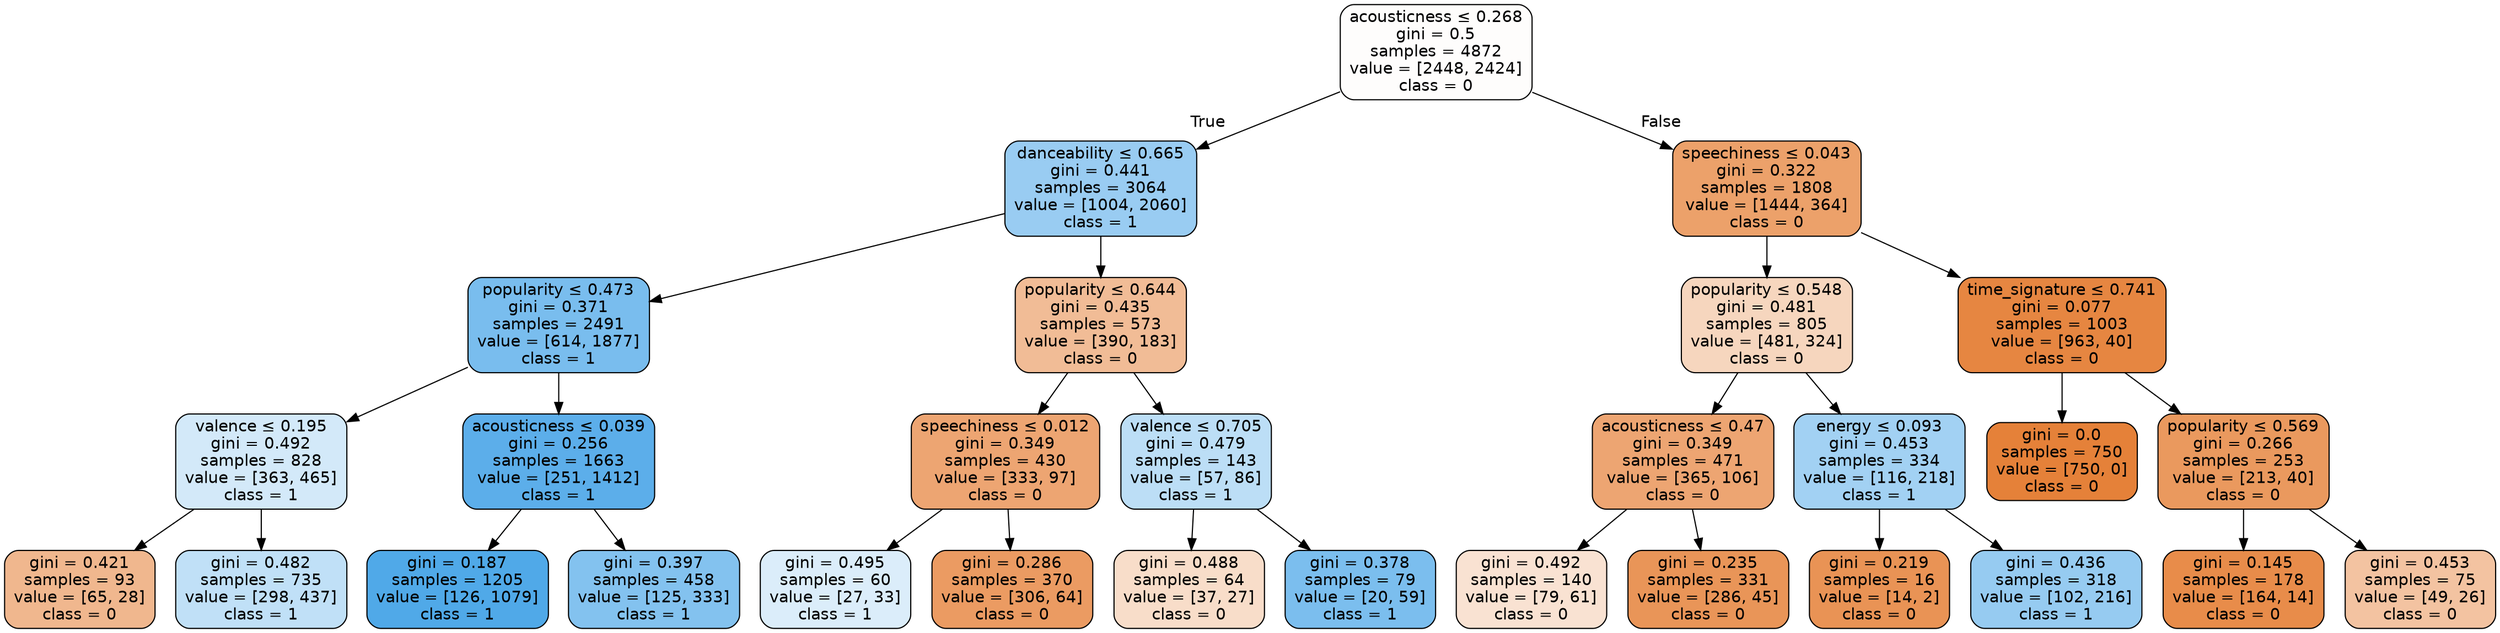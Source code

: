 digraph Tree {
node [shape=box, style="filled, rounded", color="black", fontname=helvetica] ;
edge [fontname=helvetica] ;
0 [label=<acousticness &le; 0.268<br/>gini = 0.5<br/>samples = 4872<br/>value = [2448, 2424]<br/>class = 0>, fillcolor="#e5813903"] ;
1 [label=<danceability &le; 0.665<br/>gini = 0.441<br/>samples = 3064<br/>value = [1004, 2060]<br/>class = 1>, fillcolor="#399de583"] ;
0 -> 1 [labeldistance=2.5, labelangle=45, headlabel="True"] ;
2 [label=<popularity &le; 0.473<br/>gini = 0.371<br/>samples = 2491<br/>value = [614, 1877]<br/>class = 1>, fillcolor="#399de5ac"] ;
1 -> 2 ;
3 [label=<valence &le; 0.195<br/>gini = 0.492<br/>samples = 828<br/>value = [363, 465]<br/>class = 1>, fillcolor="#399de538"] ;
2 -> 3 ;
4 [label=<gini = 0.421<br/>samples = 93<br/>value = [65, 28]<br/>class = 0>, fillcolor="#e5813991"] ;
3 -> 4 ;
5 [label=<gini = 0.482<br/>samples = 735<br/>value = [298, 437]<br/>class = 1>, fillcolor="#399de551"] ;
3 -> 5 ;
6 [label=<acousticness &le; 0.039<br/>gini = 0.256<br/>samples = 1663<br/>value = [251, 1412]<br/>class = 1>, fillcolor="#399de5d2"] ;
2 -> 6 ;
7 [label=<gini = 0.187<br/>samples = 1205<br/>value = [126, 1079]<br/>class = 1>, fillcolor="#399de5e1"] ;
6 -> 7 ;
8 [label=<gini = 0.397<br/>samples = 458<br/>value = [125, 333]<br/>class = 1>, fillcolor="#399de59f"] ;
6 -> 8 ;
9 [label=<popularity &le; 0.644<br/>gini = 0.435<br/>samples = 573<br/>value = [390, 183]<br/>class = 0>, fillcolor="#e5813987"] ;
1 -> 9 ;
10 [label=<speechiness &le; 0.012<br/>gini = 0.349<br/>samples = 430<br/>value = [333, 97]<br/>class = 0>, fillcolor="#e58139b5"] ;
9 -> 10 ;
11 [label=<gini = 0.495<br/>samples = 60<br/>value = [27, 33]<br/>class = 1>, fillcolor="#399de52e"] ;
10 -> 11 ;
12 [label=<gini = 0.286<br/>samples = 370<br/>value = [306, 64]<br/>class = 0>, fillcolor="#e58139ca"] ;
10 -> 12 ;
13 [label=<valence &le; 0.705<br/>gini = 0.479<br/>samples = 143<br/>value = [57, 86]<br/>class = 1>, fillcolor="#399de556"] ;
9 -> 13 ;
14 [label=<gini = 0.488<br/>samples = 64<br/>value = [37, 27]<br/>class = 0>, fillcolor="#e5813945"] ;
13 -> 14 ;
15 [label=<gini = 0.378<br/>samples = 79<br/>value = [20, 59]<br/>class = 1>, fillcolor="#399de5a9"] ;
13 -> 15 ;
16 [label=<speechiness &le; 0.043<br/>gini = 0.322<br/>samples = 1808<br/>value = [1444, 364]<br/>class = 0>, fillcolor="#e58139bf"] ;
0 -> 16 [labeldistance=2.5, labelangle=-45, headlabel="False"] ;
17 [label=<popularity &le; 0.548<br/>gini = 0.481<br/>samples = 805<br/>value = [481, 324]<br/>class = 0>, fillcolor="#e5813953"] ;
16 -> 17 ;
18 [label=<acousticness &le; 0.47<br/>gini = 0.349<br/>samples = 471<br/>value = [365, 106]<br/>class = 0>, fillcolor="#e58139b5"] ;
17 -> 18 ;
19 [label=<gini = 0.492<br/>samples = 140<br/>value = [79, 61]<br/>class = 0>, fillcolor="#e581393a"] ;
18 -> 19 ;
20 [label=<gini = 0.235<br/>samples = 331<br/>value = [286, 45]<br/>class = 0>, fillcolor="#e58139d7"] ;
18 -> 20 ;
21 [label=<energy &le; 0.093<br/>gini = 0.453<br/>samples = 334<br/>value = [116, 218]<br/>class = 1>, fillcolor="#399de577"] ;
17 -> 21 ;
22 [label=<gini = 0.219<br/>samples = 16<br/>value = [14, 2]<br/>class = 0>, fillcolor="#e58139db"] ;
21 -> 22 ;
23 [label=<gini = 0.436<br/>samples = 318<br/>value = [102, 216]<br/>class = 1>, fillcolor="#399de587"] ;
21 -> 23 ;
24 [label=<time_signature &le; 0.741<br/>gini = 0.077<br/>samples = 1003<br/>value = [963, 40]<br/>class = 0>, fillcolor="#e58139f4"] ;
16 -> 24 ;
25 [label=<gini = 0.0<br/>samples = 750<br/>value = [750, 0]<br/>class = 0>, fillcolor="#e58139ff"] ;
24 -> 25 ;
26 [label=<popularity &le; 0.569<br/>gini = 0.266<br/>samples = 253<br/>value = [213, 40]<br/>class = 0>, fillcolor="#e58139cf"] ;
24 -> 26 ;
27 [label=<gini = 0.145<br/>samples = 178<br/>value = [164, 14]<br/>class = 0>, fillcolor="#e58139e9"] ;
26 -> 27 ;
28 [label=<gini = 0.453<br/>samples = 75<br/>value = [49, 26]<br/>class = 0>, fillcolor="#e5813978"] ;
26 -> 28 ;
}